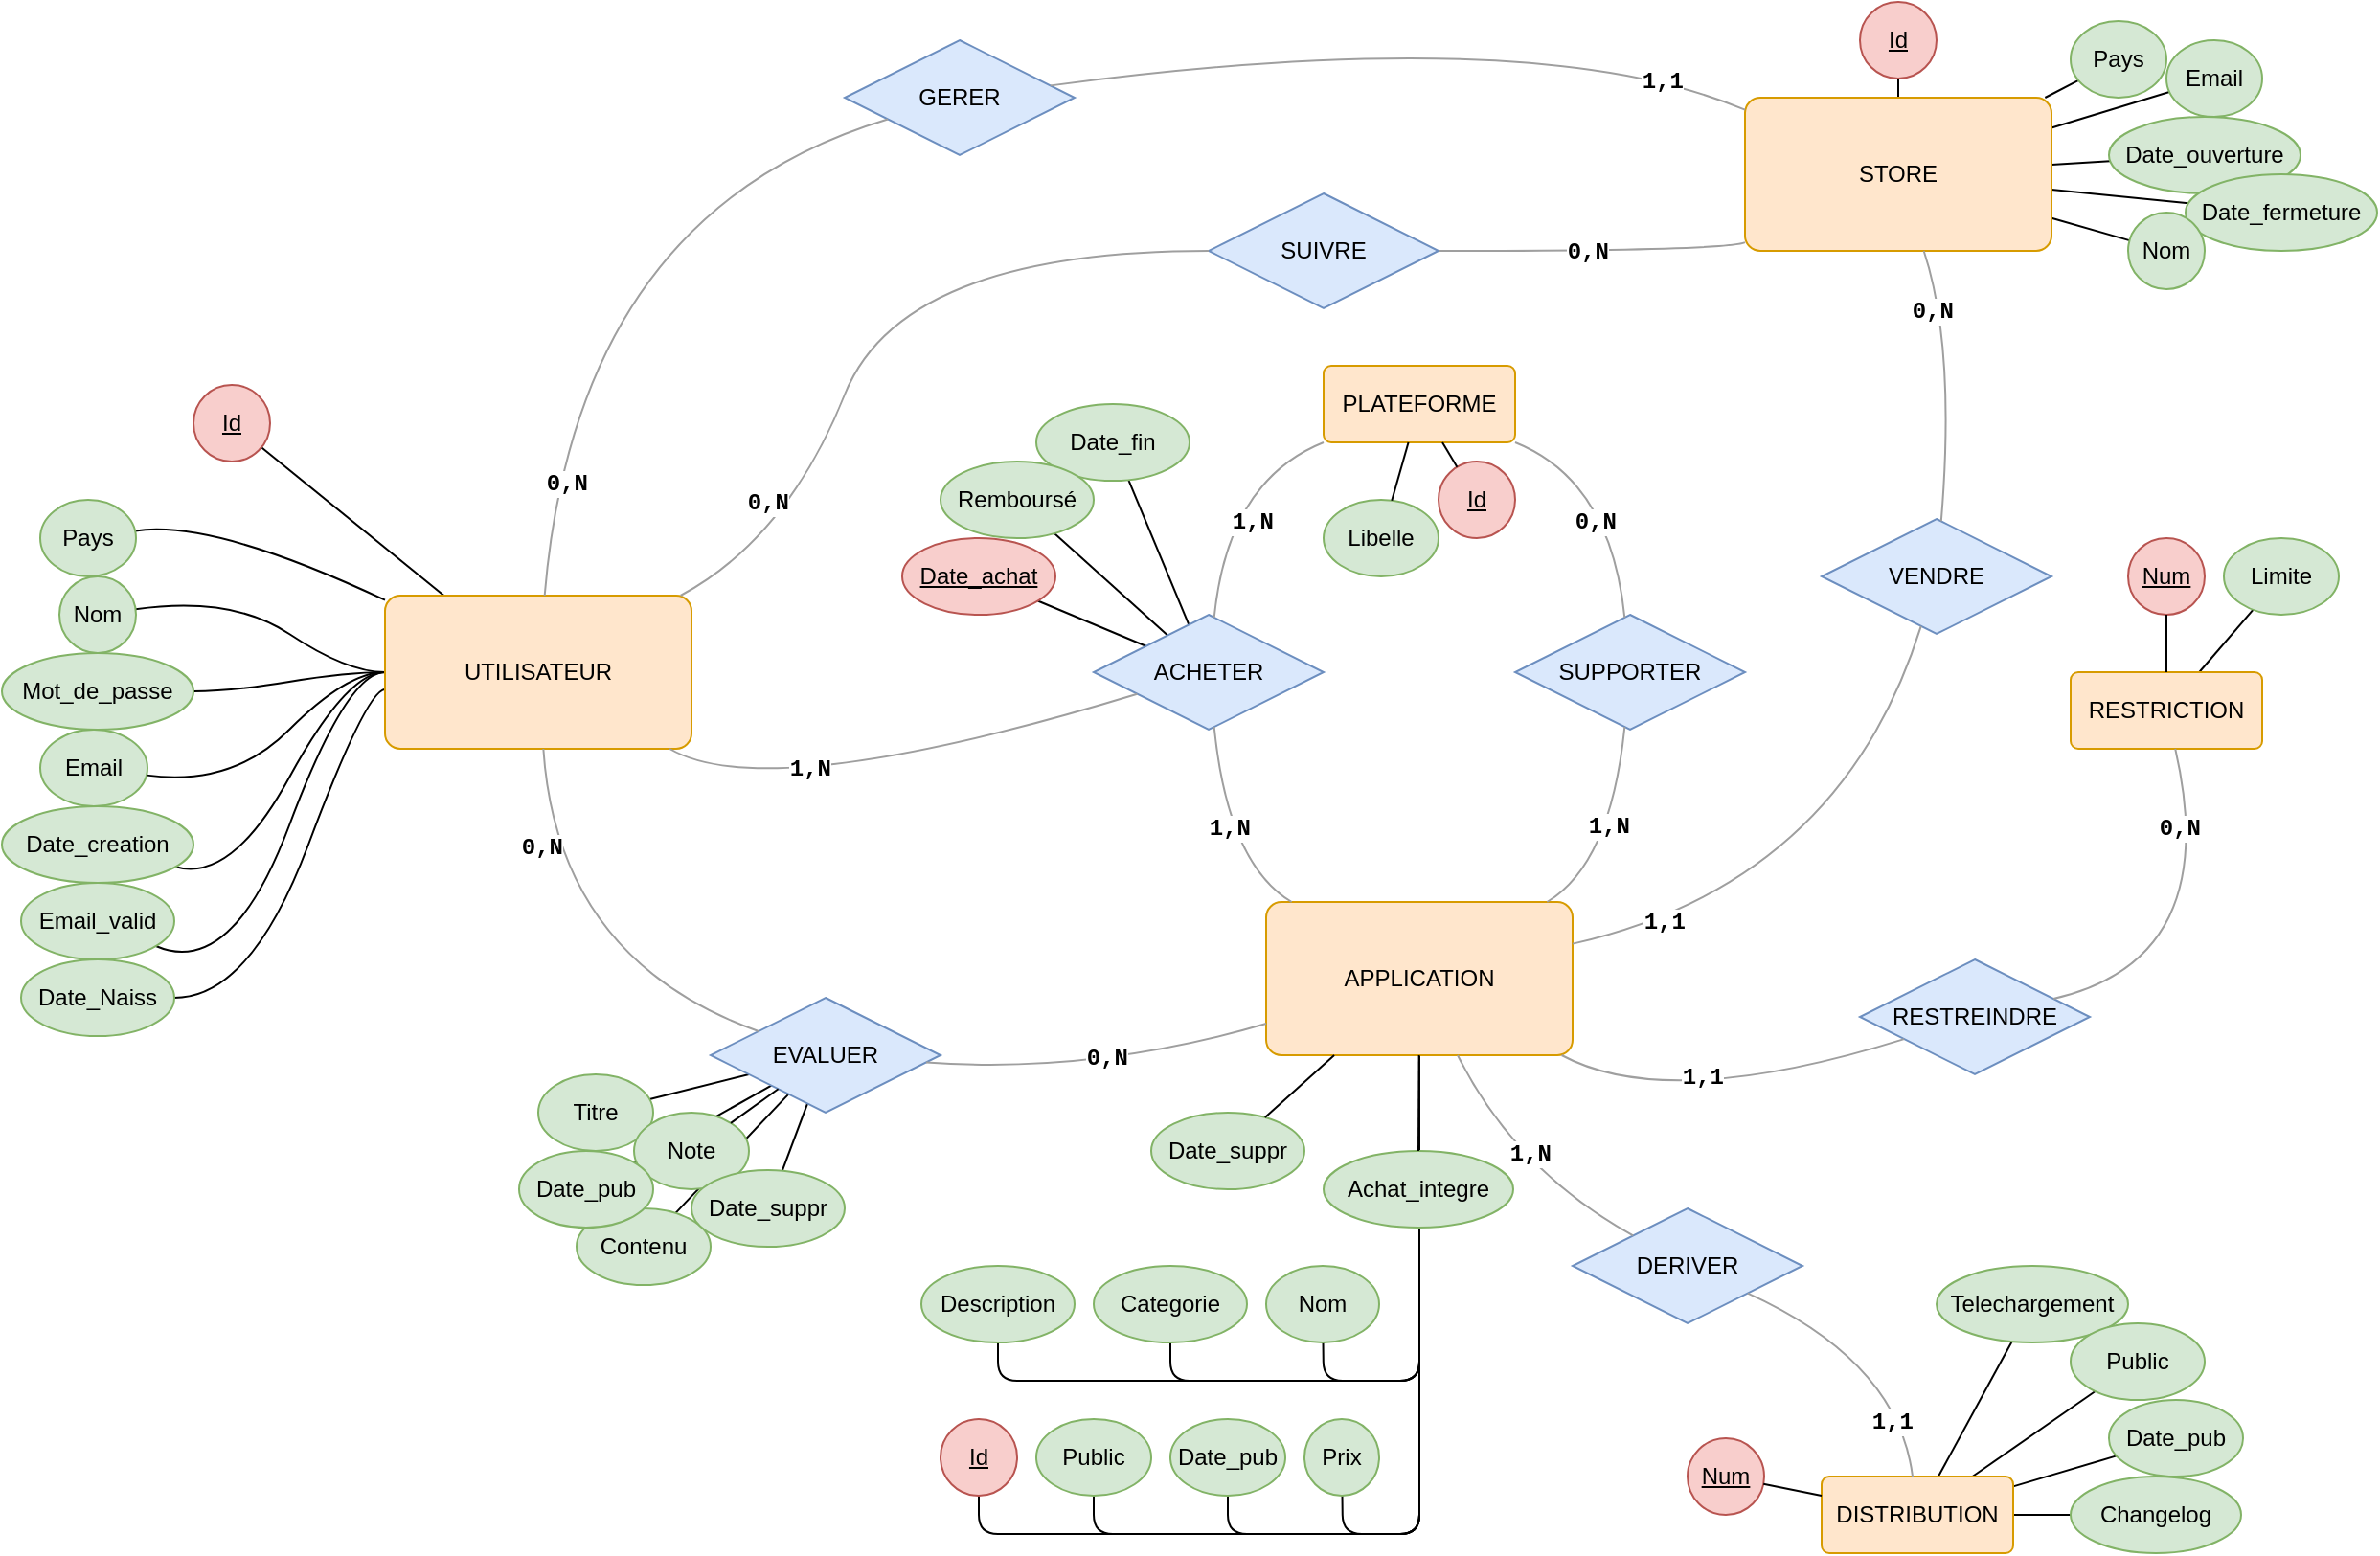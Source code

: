 <mxfile version="28.2.7">
  <diagram name="Page-1" id="Cf1B2uxMH5idXC2Jj14v">
    <mxGraphModel dx="1360" dy="894" grid="1" gridSize="10" guides="0" tooltips="1" connect="0" arrows="0" fold="1" page="0" pageScale="1" pageWidth="827" pageHeight="1169" background="none" math="0" shadow="0">
      <root>
        <mxCell id="0" />
        <mxCell id="1" parent="0" />
        <mxCell id="liUO_F4oBD4H03ieUG7E-12" value="" style="endArrow=none;html=1;rounded=0;" parent="1" source="liUO_F4oBD4H03ieUG7E-11" target="liUO_F4oBD4H03ieUG7E-4" edge="1">
          <mxGeometry relative="1" as="geometry">
            <mxPoint x="270" y="410" as="sourcePoint" />
            <mxPoint x="270" y="450" as="targetPoint" />
          </mxGeometry>
        </mxCell>
        <mxCell id="liUO_F4oBD4H03ieUG7E-25" value="" style="endArrow=none;html=1;rounded=0;" parent="1" source="liUO_F4oBD4H03ieUG7E-24" target="liUO_F4oBD4H03ieUG7E-4" edge="1">
          <mxGeometry relative="1" as="geometry">
            <mxPoint x="528" y="470" as="sourcePoint" />
            <mxPoint x="550" y="525" as="targetPoint" />
          </mxGeometry>
        </mxCell>
        <mxCell id="liUO_F4oBD4H03ieUG7E-23" value="" style="endArrow=none;html=1;rounded=0;" parent="1" source="liUO_F4oBD4H03ieUG7E-22" target="liUO_F4oBD4H03ieUG7E-4" edge="1">
          <mxGeometry relative="1" as="geometry">
            <mxPoint x="528" y="470" as="sourcePoint" />
            <mxPoint x="550" y="525" as="targetPoint" />
          </mxGeometry>
        </mxCell>
        <mxCell id="6LfvCYVVnlGgEy9jYVhA-154" value="" style="endArrow=none;html=1;rounded=0;" parent="1" source="6LfvCYVVnlGgEy9jYVhA-92" target="6LfvCYVVnlGgEy9jYVhA-46" edge="1">
          <mxGeometry relative="1" as="geometry">
            <mxPoint x="140" y="1230" as="sourcePoint" />
            <mxPoint x="355.405" y="1152.703" as="targetPoint" />
          </mxGeometry>
        </mxCell>
        <mxCell id="6LfvCYVVnlGgEy9jYVhA-155" value="" style="endArrow=none;html=1;rounded=0;" parent="1" source="6LfvCYVVnlGgEy9jYVhA-91" target="6LfvCYVVnlGgEy9jYVhA-46" edge="1">
          <mxGeometry relative="1" as="geometry">
            <mxPoint x="240" y="1290" as="sourcePoint" />
            <mxPoint x="337.273" y="1116.364" as="targetPoint" />
          </mxGeometry>
        </mxCell>
        <mxCell id="ugGIZUSeqHRoEnQqaeYx-22" value="" style="endArrow=none;html=1;rounded=0;" parent="1" source="6LfvCYVVnlGgEy9jYVhA-110" target="6LfvCYVVnlGgEy9jYVhA-46" edge="1">
          <mxGeometry relative="1" as="geometry">
            <mxPoint x="286" y="1099" as="sourcePoint" />
            <mxPoint x="350" y="1122" as="targetPoint" />
          </mxGeometry>
        </mxCell>
        <mxCell id="kY_ukR3fGKIKk2kYFDCY-2" value="" style="endArrow=none;html=1;rounded=0;" edge="1" parent="1" source="kY_ukR3fGKIKk2kYFDCY-1" target="6LfvCYVVnlGgEy9jYVhA-46">
          <mxGeometry relative="1" as="geometry">
            <mxPoint x="354" y="759" as="sourcePoint" />
            <mxPoint x="446" y="723" as="targetPoint" />
          </mxGeometry>
        </mxCell>
        <mxCell id="6LfvCYVVnlGgEy9jYVhA-3" value="" style="endArrow=none;html=1;rounded=1;curved=0;jumpStyle=none;jumpSize=6;endFill=0;startSize=6;arcSize=20;fixDash=0;ignoreEdge=0;noJump=0;" parent="1" source="6LfvCYVVnlGgEy9jYVhA-95" target="6LfvCYVVnlGgEy9jYVhA-38" edge="1">
          <mxGeometry relative="1" as="geometry">
            <mxPoint x="794" y="810" as="sourcePoint" />
            <mxPoint x="794" y="770" as="targetPoint" />
            <Array as="points">
              <mxPoint x="730" y="870" />
              <mxPoint x="780" y="870" />
            </Array>
          </mxGeometry>
        </mxCell>
        <mxCell id="6LfvCYVVnlGgEy9jYVhA-4" value="" style="endArrow=none;html=1;rounded=1;curved=0;jumpStyle=none;jumpSize=6;endFill=0;startSize=6;arcSize=20;fixDash=0;ignoreEdge=0;noJump=0;" parent="1" source="6LfvCYVVnlGgEy9jYVhA-117" target="6LfvCYVVnlGgEy9jYVhA-38" edge="1">
          <mxGeometry relative="1" as="geometry">
            <mxPoint x="806" y="881" as="sourcePoint" />
            <mxPoint x="792" y="690" as="targetPoint" />
            <Array as="points">
              <mxPoint x="740" y="950" />
              <mxPoint x="780" y="950" />
            </Array>
          </mxGeometry>
        </mxCell>
        <mxCell id="6LfvCYVVnlGgEy9jYVhA-5" value="" style="endArrow=none;html=1;rounded=1;curved=0;jumpStyle=none;jumpSize=6;endFill=0;startSize=6;arcSize=20;fixDash=0;ignoreEdge=0;noJump=0;" parent="1" source="6LfvCYVVnlGgEy9jYVhA-135" target="6LfvCYVVnlGgEy9jYVhA-38" edge="1">
          <mxGeometry relative="1" as="geometry">
            <mxPoint x="806" y="881" as="sourcePoint" />
            <mxPoint x="792" y="690" as="targetPoint" />
            <Array as="points">
              <mxPoint x="610" y="950" />
              <mxPoint x="780" y="950" />
            </Array>
          </mxGeometry>
        </mxCell>
        <mxCell id="6LfvCYVVnlGgEy9jYVhA-6" value="" style="endArrow=none;html=1;rounded=0;" parent="1" source="6LfvCYVVnlGgEy9jYVhA-136" target="6LfvCYVVnlGgEy9jYVhA-39" edge="1">
          <mxGeometry relative="1" as="geometry">
            <mxPoint x="1192" y="1068" as="sourcePoint" />
            <mxPoint x="1170" y="867" as="targetPoint" />
          </mxGeometry>
        </mxCell>
        <mxCell id="6LfvCYVVnlGgEy9jYVhA-7" value="" style="endArrow=none;html=1;rounded=0;" parent="1" source="6LfvCYVVnlGgEy9jYVhA-39" target="6LfvCYVVnlGgEy9jYVhA-96" edge="1">
          <mxGeometry relative="1" as="geometry">
            <mxPoint x="1157" y="1032" as="sourcePoint" />
            <mxPoint x="1125" y="990" as="targetPoint" />
          </mxGeometry>
        </mxCell>
        <mxCell id="6LfvCYVVnlGgEy9jYVhA-8" value="" style="endArrow=none;html=1;rounded=0;" parent="1" source="6LfvCYVVnlGgEy9jYVhA-119" target="6LfvCYVVnlGgEy9jYVhA-39" edge="1">
          <mxGeometry relative="1" as="geometry">
            <mxPoint x="1167" y="1042" as="sourcePoint" />
            <mxPoint x="1190" y="970" as="targetPoint" />
          </mxGeometry>
        </mxCell>
        <mxCell id="6LfvCYVVnlGgEy9jYVhA-9" value="" style="endArrow=none;html=1;rounded=0;" parent="1" source="6LfvCYVVnlGgEy9jYVhA-120" target="6LfvCYVVnlGgEy9jYVhA-39" edge="1">
          <mxGeometry relative="1" as="geometry">
            <mxPoint x="1177" y="1052" as="sourcePoint" />
            <mxPoint x="1145" y="1010" as="targetPoint" />
          </mxGeometry>
        </mxCell>
        <mxCell id="NophZvgr_kz26QtJClg3-10" value="" style="endArrow=none;html=1;rounded=0;" parent="1" source="NophZvgr_kz26QtJClg3-9" target="NophZvgr_kz26QtJClg3-1" edge="1">
          <mxGeometry relative="1" as="geometry">
            <mxPoint x="1153" y="643" as="sourcePoint" />
            <mxPoint x="1132" y="630" as="targetPoint" />
          </mxGeometry>
        </mxCell>
        <mxCell id="6LfvCYVVnlGgEy9jYVhA-10" value="" style="endArrow=none;html=1;rounded=1;curved=0;jumpStyle=none;jumpSize=6;endFill=0;startSize=6;arcSize=20;fixDash=0;ignoreEdge=0;noJump=0;" parent="1" source="6LfvCYVVnlGgEy9jYVhA-137" target="6LfvCYVVnlGgEy9jYVhA-38" edge="1">
          <mxGeometry relative="1" as="geometry">
            <mxPoint x="816" y="891" as="sourcePoint" />
            <mxPoint x="802" y="700" as="targetPoint" />
            <Array as="points">
              <mxPoint x="650" y="870" />
              <mxPoint x="780" y="870" />
            </Array>
          </mxGeometry>
        </mxCell>
        <mxCell id="6LfvCYVVnlGgEy9jYVhA-11" value="" style="endArrow=none;html=1;rounded=1;curved=0;jumpStyle=none;jumpSize=6;endFill=0;startSize=6;arcSize=20;fixDash=0;ignoreEdge=0;noJump=0;" parent="1" source="6LfvCYVVnlGgEy9jYVhA-121" target="6LfvCYVVnlGgEy9jYVhA-38" edge="1">
          <mxGeometry relative="1" as="geometry">
            <mxPoint x="727" y="896" as="sourcePoint" />
            <mxPoint x="784" y="690" as="targetPoint" />
            <Array as="points">
              <mxPoint x="680" y="950" />
              <mxPoint x="780" y="950" />
            </Array>
          </mxGeometry>
        </mxCell>
        <mxCell id="6LfvCYVVnlGgEy9jYVhA-12" value="" style="endArrow=none;html=1;rounded=0;curved=1;" parent="1" source="6LfvCYVVnlGgEy9jYVhA-108" target="6LfvCYVVnlGgEy9jYVhA-30" edge="1">
          <mxGeometry relative="1" as="geometry">
            <mxPoint x="160" y="690" as="sourcePoint" />
            <mxPoint x="230" y="400" as="targetPoint" />
            <Array as="points">
              <mxPoint x="160" y="660" />
              <mxPoint x="220" y="500" />
            </Array>
          </mxGeometry>
        </mxCell>
        <mxCell id="NophZvgr_kz26QtJClg3-12" value="" style="endArrow=none;html=1;rounded=0;curved=1;" parent="1" source="NophZvgr_kz26QtJClg3-11" target="6LfvCYVVnlGgEy9jYVhA-30" edge="1">
          <mxGeometry relative="1" as="geometry">
            <mxPoint x="130" y="653" as="sourcePoint" />
            <mxPoint x="250" y="510" as="targetPoint" />
            <Array as="points">
              <mxPoint x="170" y="670" />
              <mxPoint x="230" y="510" />
            </Array>
          </mxGeometry>
        </mxCell>
        <mxCell id="6LfvCYVVnlGgEy9jYVhA-13" value="" style="endArrow=none;html=1;rounded=0;curved=1;" parent="1" source="6LfvCYVVnlGgEy9jYVhA-97" target="6LfvCYVVnlGgEy9jYVhA-30" edge="1">
          <mxGeometry relative="1" as="geometry">
            <mxPoint x="185" y="613" as="sourcePoint" />
            <mxPoint x="302" y="530" as="targetPoint" />
            <Array as="points">
              <mxPoint x="160" y="560" />
              <mxPoint x="220" y="500" />
            </Array>
          </mxGeometry>
        </mxCell>
        <mxCell id="6LfvCYVVnlGgEy9jYVhA-14" value="" style="endArrow=none;html=1;rounded=0;curved=1;" parent="1" source="6LfvCYVVnlGgEy9jYVhA-106" target="6LfvCYVVnlGgEy9jYVhA-30" edge="1">
          <mxGeometry relative="1" as="geometry">
            <mxPoint x="152" y="527" as="sourcePoint" />
            <mxPoint x="280" y="515" as="targetPoint" />
            <Array as="points">
              <mxPoint x="160" y="610" />
              <mxPoint x="220" y="500" />
            </Array>
          </mxGeometry>
        </mxCell>
        <mxCell id="6LfvCYVVnlGgEy9jYVhA-15" value="" style="endArrow=none;html=1;rounded=0;curved=1;" parent="1" source="6LfvCYVVnlGgEy9jYVhA-115" target="6LfvCYVVnlGgEy9jYVhA-30" edge="1">
          <mxGeometry relative="1" as="geometry">
            <mxPoint x="151" y="568" as="sourcePoint" />
            <mxPoint x="280" y="526" as="targetPoint" />
            <Array as="points">
              <mxPoint x="160" y="460" />
              <mxPoint x="220" y="500" />
            </Array>
          </mxGeometry>
        </mxCell>
        <mxCell id="6LfvCYVVnlGgEy9jYVhA-16" value="" style="endArrow=none;html=1;rounded=0;" parent="1" source="6LfvCYVVnlGgEy9jYVhA-88" target="6LfvCYVVnlGgEy9jYVhA-30" edge="1">
          <mxGeometry relative="1" as="geometry">
            <mxPoint x="55" y="548" as="sourcePoint" />
            <mxPoint x="280" y="517" as="targetPoint" />
          </mxGeometry>
        </mxCell>
        <mxCell id="6LfvCYVVnlGgEy9jYVhA-17" value="" style="endArrow=none;html=1;rounded=0;curved=1;" parent="1" source="6LfvCYVVnlGgEy9jYVhA-113" target="6LfvCYVVnlGgEy9jYVhA-30" edge="1">
          <mxGeometry relative="1" as="geometry">
            <mxPoint x="20" y="486" as="sourcePoint" />
            <mxPoint x="280" y="506" as="targetPoint" />
            <Array as="points">
              <mxPoint x="160" y="510" />
              <mxPoint x="220" y="500" />
            </Array>
          </mxGeometry>
        </mxCell>
        <mxCell id="6LfvCYVVnlGgEy9jYVhA-18" value="" style="endArrow=none;html=1;rounded=1;curved=0;jumpStyle=none;jumpSize=6;endFill=0;startSize=6;arcSize=20;fixDash=0;ignoreEdge=0;noJump=0;" parent="1" source="6LfvCYVVnlGgEy9jYVhA-118" target="6LfvCYVVnlGgEy9jYVhA-38" edge="1">
          <mxGeometry relative="1" as="geometry">
            <mxPoint x="826" y="901" as="sourcePoint" />
            <mxPoint x="812" y="710" as="targetPoint" />
            <Array as="points">
              <mxPoint x="560" y="870" />
              <mxPoint x="780" y="870" />
            </Array>
          </mxGeometry>
        </mxCell>
        <mxCell id="6LfvCYVVnlGgEy9jYVhA-19" value="" style="endArrow=none;html=1;rounded=0;curved=1;" parent="1" source="6LfvCYVVnlGgEy9jYVhA-107" target="6LfvCYVVnlGgEy9jYVhA-33" edge="1">
          <mxGeometry relative="1" as="geometry">
            <mxPoint x="1304" y="291" as="sourcePoint" />
            <mxPoint x="1204" y="90" as="targetPoint" />
            <Array as="points" />
          </mxGeometry>
        </mxCell>
        <mxCell id="4NicJRQf9C4Mv24ThAit-7" value="" style="endArrow=none;html=1;rounded=0;curved=1;" parent="1" source="4NicJRQf9C4Mv24ThAit-6" target="6LfvCYVVnlGgEy9jYVhA-33" edge="1">
          <mxGeometry relative="1" as="geometry">
            <mxPoint x="1308" y="159" as="sourcePoint" />
            <mxPoint x="1120" y="213" as="targetPoint" />
            <Array as="points" />
          </mxGeometry>
        </mxCell>
        <mxCell id="6LfvCYVVnlGgEy9jYVhA-20" value="" style="endArrow=none;html=1;rounded=0;curved=1;" parent="1" source="6LfvCYVVnlGgEy9jYVhA-105" target="6LfvCYVVnlGgEy9jYVhA-33" edge="1">
          <mxGeometry relative="1" as="geometry">
            <mxPoint x="1335" y="118" as="sourcePoint" />
            <mxPoint x="1206" y="190" as="targetPoint" />
            <Array as="points" />
          </mxGeometry>
        </mxCell>
        <mxCell id="6LfvCYVVnlGgEy9jYVhA-21" value="" style="endArrow=none;html=1;rounded=0;" parent="1" source="6LfvCYVVnlGgEy9jYVhA-89" target="6LfvCYVVnlGgEy9jYVhA-33" edge="1">
          <mxGeometry relative="1" as="geometry">
            <mxPoint x="1481" y="155" as="sourcePoint" />
            <mxPoint x="1220" y="201" as="targetPoint" />
            <Array as="points" />
          </mxGeometry>
        </mxCell>
        <mxCell id="6LfvCYVVnlGgEy9jYVhA-23" value="" style="endArrow=none;html=1;rounded=0;curved=1;" parent="1" source="6LfvCYVVnlGgEy9jYVhA-109" target="6LfvCYVVnlGgEy9jYVhA-33" edge="1">
          <mxGeometry relative="1" as="geometry">
            <mxPoint x="1411" y="81" as="sourcePoint" />
            <mxPoint x="1208" y="190" as="targetPoint" />
            <Array as="points" />
          </mxGeometry>
        </mxCell>
        <mxCell id="YA5bh7jCo388oVsyYgmg-2" value="" style="endArrow=none;html=1;rounded=0;curved=1;" parent="1" source="YA5bh7jCo388oVsyYgmg-1" target="6LfvCYVVnlGgEy9jYVhA-30" edge="1">
          <mxGeometry relative="1" as="geometry">
            <mxPoint x="191" y="521" as="sourcePoint" />
            <mxPoint x="-80" y="640" as="targetPoint" />
            <Array as="points">
              <mxPoint x="150" y="420" />
            </Array>
          </mxGeometry>
        </mxCell>
        <mxCell id="6LfvCYVVnlGgEy9jYVhA-27" value="" style="endArrow=none;html=1;rounded=0;curved=1;" parent="1" source="6LfvCYVVnlGgEy9jYVhA-116" target="6LfvCYVVnlGgEy9jYVhA-33" edge="1">
          <mxGeometry relative="1" as="geometry">
            <mxPoint x="1465" y="101" as="sourcePoint" />
            <mxPoint x="1220" y="192" as="targetPoint" />
            <Array as="points" />
          </mxGeometry>
        </mxCell>
        <mxCell id="6LfvCYVVnlGgEy9jYVhA-29" value="" style="endArrow=none;html=1;rounded=1;curved=0;jumpStyle=none;jumpSize=6;endFill=0;startSize=6;arcSize=20;fixDash=0;ignoreEdge=0;noJump=0;" parent="1" source="6LfvCYVVnlGgEy9jYVhA-122" target="6LfvCYVVnlGgEy9jYVhA-38" edge="1">
          <mxGeometry relative="1" as="geometry">
            <mxPoint x="882" y="890" as="sourcePoint" />
            <mxPoint x="798" y="690" as="targetPoint" />
            <Array as="points">
              <mxPoint x="550" y="950" />
              <mxPoint x="780" y="950" />
            </Array>
          </mxGeometry>
        </mxCell>
        <mxCell id="6LfvCYVVnlGgEy9jYVhA-30" value="UTILISATEUR" style="rounded=1;arcSize=10;whiteSpace=wrap;html=1;align=center;fillColor=#ffe6cc;strokeColor=#d79b00;" parent="1" vertex="1">
          <mxGeometry x="240" y="460" width="160" height="80" as="geometry" />
        </mxCell>
        <mxCell id="6LfvCYVVnlGgEy9jYVhA-33" value="STORE" style="rounded=1;arcSize=10;whiteSpace=wrap;html=1;align=center;fillColor=#ffe6cc;strokeColor=#d79b00;" parent="1" vertex="1">
          <mxGeometry x="950" y="200" width="160" height="80" as="geometry" />
        </mxCell>
        <mxCell id="6LfvCYVVnlGgEy9jYVhA-36" value="PLATEFORME" style="rounded=1;arcSize=10;whiteSpace=wrap;html=1;align=center;fillColor=#ffe6cc;strokeColor=#d79b00;" parent="1" vertex="1">
          <mxGeometry x="730" y="340" width="100" height="40" as="geometry" />
        </mxCell>
        <mxCell id="6LfvCYVVnlGgEy9jYVhA-38" value="APPLICATION" style="rounded=1;arcSize=10;whiteSpace=wrap;html=1;align=center;fillColor=#ffe6cc;strokeColor=#d79b00;" parent="1" vertex="1">
          <mxGeometry x="700" y="620" width="160" height="80" as="geometry" />
        </mxCell>
        <mxCell id="6LfvCYVVnlGgEy9jYVhA-39" value="DISTRIBUTION" style="rounded=1;arcSize=10;whiteSpace=wrap;html=1;align=center;fillColor=#ffe6cc;strokeColor=#d79b00;" parent="1" vertex="1">
          <mxGeometry x="990" y="920" width="100" height="40" as="geometry" />
        </mxCell>
        <mxCell id="NophZvgr_kz26QtJClg3-1" value="RESTRICTION" style="rounded=1;arcSize=10;whiteSpace=wrap;html=1;align=center;fillColor=#ffe6cc;strokeColor=#d79b00;" parent="1" vertex="1">
          <mxGeometry x="1120" y="500" width="100" height="40" as="geometry" />
        </mxCell>
        <mxCell id="6LfvCYVVnlGgEy9jYVhA-41" value="VENDRE" style="shape=rhombus;perimeter=rhombusPerimeter;whiteSpace=wrap;html=1;align=center;fillColor=#dae8fc;strokeColor=#6c8ebf;" parent="1" vertex="1">
          <mxGeometry x="990" y="420" width="120" height="60" as="geometry" />
        </mxCell>
        <mxCell id="6LfvCYVVnlGgEy9jYVhA-42" value="SUPPORTER" style="shape=rhombus;perimeter=rhombusPerimeter;whiteSpace=wrap;html=1;align=center;fillColor=#dae8fc;strokeColor=#6c8ebf;" parent="1" vertex="1">
          <mxGeometry x="830" y="470" width="120" height="60" as="geometry" />
        </mxCell>
        <mxCell id="liUO_F4oBD4H03ieUG7E-4" value="ACHETER" style="shape=rhombus;perimeter=rhombusPerimeter;whiteSpace=wrap;html=1;align=center;fillColor=#dae8fc;strokeColor=#6c8ebf;" parent="1" vertex="1">
          <mxGeometry x="610" y="470" width="120" height="60" as="geometry" />
        </mxCell>
        <mxCell id="6LfvCYVVnlGgEy9jYVhA-45" value="DERIVER" style="shape=rhombus;perimeter=rhombusPerimeter;whiteSpace=wrap;html=1;align=center;fillColor=#dae8fc;strokeColor=#6c8ebf;" parent="1" vertex="1">
          <mxGeometry x="860" y="780" width="120" height="60" as="geometry" />
        </mxCell>
        <mxCell id="NophZvgr_kz26QtJClg3-4" value="RESTREINDRE" style="shape=rhombus;perimeter=rhombusPerimeter;whiteSpace=wrap;html=1;align=center;fillColor=#dae8fc;strokeColor=#6c8ebf;" parent="1" vertex="1">
          <mxGeometry x="1010" y="650" width="120" height="60" as="geometry" />
        </mxCell>
        <mxCell id="6LfvCYVVnlGgEy9jYVhA-46" value="EVALUER" style="shape=rhombus;perimeter=rhombusPerimeter;whiteSpace=wrap;html=1;align=center;fillColor=#dae8fc;strokeColor=#6c8ebf;" parent="1" vertex="1">
          <mxGeometry x="410" y="670" width="120" height="60" as="geometry" />
        </mxCell>
        <mxCell id="6LfvCYVVnlGgEy9jYVhA-47" value="GERER" style="shape=rhombus;perimeter=rhombusPerimeter;whiteSpace=wrap;html=1;align=center;fillColor=#dae8fc;strokeColor=#6c8ebf;" parent="1" vertex="1">
          <mxGeometry x="480" y="170" width="120" height="60" as="geometry" />
        </mxCell>
        <mxCell id="4NicJRQf9C4Mv24ThAit-8" value="SUIVRE" style="shape=rhombus;perimeter=rhombusPerimeter;whiteSpace=wrap;html=1;align=center;fillColor=#dae8fc;strokeColor=#6c8ebf;" parent="1" vertex="1">
          <mxGeometry x="670" y="250" width="120" height="60" as="geometry" />
        </mxCell>
        <mxCell id="6LfvCYVVnlGgEy9jYVhA-57" value="" style="endArrow=none;html=1;rounded=0;fontSize=12;startSize=8;endSize=8;curved=1;strokeColor=light-dark(#9F9F9F,#EDEDED);" parent="1" source="6LfvCYVVnlGgEy9jYVhA-47" target="6LfvCYVVnlGgEy9jYVhA-33" edge="1">
          <mxGeometry relative="1" as="geometry">
            <mxPoint x="1780" y="690" as="sourcePoint" />
            <mxPoint x="1830" y="540" as="targetPoint" />
            <Array as="points">
              <mxPoint x="840" y="160" />
            </Array>
          </mxGeometry>
        </mxCell>
        <mxCell id="6LfvCYVVnlGgEy9jYVhA-58" value="1,1" style="resizable=0;whiteSpace=wrap;align=right;verticalAlign=bottom;fontFamily=Courier New;fontStyle=1;labelBorderColor=none;html=1;labelBackgroundColor=default;spacingTop=0;spacing=2;textShadow=0;" parent="6LfvCYVVnlGgEy9jYVhA-57" connectable="0" vertex="1">
          <mxGeometry x="1" relative="1" as="geometry">
            <mxPoint x="-30" y="-6" as="offset" />
          </mxGeometry>
        </mxCell>
        <mxCell id="ugGIZUSeqHRoEnQqaeYx-12" value="" style="endArrow=none;html=1;rounded=0;fontSize=12;startSize=8;endSize=8;curved=1;strokeColor=light-dark(#9F9F9F,#EDEDED);" parent="1" source="6LfvCYVVnlGgEy9jYVhA-47" target="6LfvCYVVnlGgEy9jYVhA-30" edge="1">
          <mxGeometry relative="1" as="geometry">
            <mxPoint x="846" y="212" as="sourcePoint" />
            <mxPoint x="1165" y="650" as="targetPoint" />
            <Array as="points">
              <mxPoint x="340" y="260" />
            </Array>
          </mxGeometry>
        </mxCell>
        <mxCell id="ugGIZUSeqHRoEnQqaeYx-13" value="0,N" style="resizable=0;whiteSpace=wrap;align=right;verticalAlign=bottom;fontFamily=Courier New;fontStyle=1;labelBorderColor=none;html=1;labelBackgroundColor=default;spacingTop=0;spacing=2;textShadow=0;" parent="ugGIZUSeqHRoEnQqaeYx-12" connectable="0" vertex="1">
          <mxGeometry x="1" relative="1" as="geometry">
            <mxPoint x="24" y="-50" as="offset" />
          </mxGeometry>
        </mxCell>
        <mxCell id="4NicJRQf9C4Mv24ThAit-9" value="" style="endArrow=none;html=1;rounded=0;fontSize=12;startSize=8;endSize=8;curved=1;strokeColor=light-dark(#9F9F9F,#EDEDED);" parent="1" source="4NicJRQf9C4Mv24ThAit-8" target="6LfvCYVVnlGgEy9jYVhA-30" edge="1">
          <mxGeometry relative="1" as="geometry">
            <mxPoint x="624" y="122" as="sourcePoint" />
            <mxPoint x="331" y="490" as="targetPoint" />
            <Array as="points">
              <mxPoint x="510" y="280" />
              <mxPoint x="450" y="430" />
            </Array>
          </mxGeometry>
        </mxCell>
        <mxCell id="4NicJRQf9C4Mv24ThAit-10" value="0,N" style="resizable=0;whiteSpace=wrap;align=right;verticalAlign=bottom;fontFamily=Courier New;fontStyle=1;labelBorderColor=none;html=1;labelBackgroundColor=default;spacingTop=0;spacing=2;textShadow=0;" parent="4NicJRQf9C4Mv24ThAit-9" connectable="0" vertex="1">
          <mxGeometry x="1" relative="1" as="geometry">
            <mxPoint x="58" y="-40" as="offset" />
          </mxGeometry>
        </mxCell>
        <mxCell id="4NicJRQf9C4Mv24ThAit-11" value="" style="endArrow=none;html=1;rounded=0;fontSize=12;startSize=8;endSize=8;curved=1;strokeColor=light-dark(#9F9F9F,#EDEDED);" parent="1" source="4NicJRQf9C4Mv24ThAit-8" target="6LfvCYVVnlGgEy9jYVhA-33" edge="1">
          <mxGeometry relative="1" as="geometry">
            <mxPoint x="657" y="218" as="sourcePoint" />
            <mxPoint x="352" y="490" as="targetPoint" />
            <Array as="points">
              <mxPoint x="940" y="280" />
            </Array>
          </mxGeometry>
        </mxCell>
        <mxCell id="4NicJRQf9C4Mv24ThAit-12" value="0,N" style="resizable=0;whiteSpace=wrap;align=right;verticalAlign=bottom;fontFamily=Courier New;fontStyle=1;labelBorderColor=none;html=1;labelBackgroundColor=default;spacingTop=0;spacing=2;textShadow=0;" parent="4NicJRQf9C4Mv24ThAit-11" connectable="0" vertex="1">
          <mxGeometry x="1" relative="1" as="geometry">
            <mxPoint x="-70" y="14" as="offset" />
          </mxGeometry>
        </mxCell>
        <mxCell id="6LfvCYVVnlGgEy9jYVhA-65" value="" style="endArrow=none;html=1;rounded=0;fontSize=12;startSize=8;endSize=8;curved=1;strokeColor=light-dark(#9F9F9F,#EDEDED);" parent="1" source="6LfvCYVVnlGgEy9jYVhA-42" target="6LfvCYVVnlGgEy9jYVhA-36" edge="1">
          <mxGeometry relative="1" as="geometry">
            <mxPoint x="1100" y="520" as="sourcePoint" />
            <mxPoint x="1100" y="600" as="targetPoint" />
            <Array as="points">
              <mxPoint x="880" y="400" />
            </Array>
          </mxGeometry>
        </mxCell>
        <mxCell id="6LfvCYVVnlGgEy9jYVhA-66" value="0,N" style="resizable=0;whiteSpace=wrap;align=right;verticalAlign=bottom;fontFamily=Courier New;fontStyle=1;labelBorderColor=none;html=1;labelBackgroundColor=default;spacingTop=0;spacing=2;textShadow=0;" parent="6LfvCYVVnlGgEy9jYVhA-65" connectable="0" vertex="1">
          <mxGeometry x="1" relative="1" as="geometry">
            <mxPoint x="54" y="50" as="offset" />
          </mxGeometry>
        </mxCell>
        <mxCell id="liUO_F4oBD4H03ieUG7E-5" value="" style="endArrow=none;html=1;rounded=0;fontSize=12;startSize=8;endSize=8;curved=1;strokeColor=light-dark(#9F9F9F,#EDEDED);" parent="1" source="liUO_F4oBD4H03ieUG7E-4" target="6LfvCYVVnlGgEy9jYVhA-30" edge="1">
          <mxGeometry relative="1" as="geometry">
            <mxPoint x="588" y="510" as="sourcePoint" />
            <mxPoint x="460" y="390" as="targetPoint" />
            <Array as="points">
              <mxPoint x="440" y="570" />
            </Array>
          </mxGeometry>
        </mxCell>
        <mxCell id="liUO_F4oBD4H03ieUG7E-6" value="&lt;div&gt;1,N&lt;/div&gt;" style="resizable=0;whiteSpace=wrap;align=right;verticalAlign=bottom;fontFamily=Courier New;fontStyle=1;labelBorderColor=none;html=1;labelBackgroundColor=default;spacingTop=0;spacing=2;textShadow=0;" parent="liUO_F4oBD4H03ieUG7E-5" connectable="0" vertex="1">
          <mxGeometry x="1" relative="1" as="geometry">
            <mxPoint x="86" y="20" as="offset" />
          </mxGeometry>
        </mxCell>
        <mxCell id="liUO_F4oBD4H03ieUG7E-7" value="" style="endArrow=none;html=1;rounded=0;fontSize=12;startSize=8;endSize=8;curved=1;strokeColor=light-dark(#9F9F9F,#EDEDED);" parent="1" source="liUO_F4oBD4H03ieUG7E-4" target="6LfvCYVVnlGgEy9jYVhA-36" edge="1">
          <mxGeometry relative="1" as="geometry">
            <mxPoint x="755" y="362" as="sourcePoint" />
            <mxPoint x="380" y="493" as="targetPoint" />
            <Array as="points">
              <mxPoint x="680" y="400" />
            </Array>
          </mxGeometry>
        </mxCell>
        <mxCell id="liUO_F4oBD4H03ieUG7E-8" value="&lt;div&gt;1,N&lt;/div&gt;" style="resizable=0;whiteSpace=wrap;align=right;verticalAlign=bottom;fontFamily=Courier New;fontStyle=1;labelBorderColor=none;html=1;labelBackgroundColor=default;spacingTop=0;spacing=2;textShadow=0;" parent="liUO_F4oBD4H03ieUG7E-7" connectable="0" vertex="1">
          <mxGeometry x="1" relative="1" as="geometry">
            <mxPoint x="-24" y="50" as="offset" />
          </mxGeometry>
        </mxCell>
        <mxCell id="liUO_F4oBD4H03ieUG7E-9" value="" style="endArrow=none;html=1;rounded=0;fontSize=12;startSize=8;endSize=8;curved=1;strokeColor=light-dark(#9F9F9F,#EDEDED);" parent="1" source="liUO_F4oBD4H03ieUG7E-4" target="6LfvCYVVnlGgEy9jYVhA-38" edge="1">
          <mxGeometry relative="1" as="geometry">
            <mxPoint x="770" y="410" as="sourcePoint" />
            <mxPoint x="1100" y="410" as="targetPoint" />
            <Array as="points">
              <mxPoint x="680" y="600" />
            </Array>
          </mxGeometry>
        </mxCell>
        <mxCell id="liUO_F4oBD4H03ieUG7E-10" value="&lt;div&gt;1,N&lt;/div&gt;" style="resizable=0;whiteSpace=wrap;align=right;verticalAlign=bottom;fontFamily=Courier New;fontStyle=1;labelBorderColor=none;html=1;labelBackgroundColor=default;spacingTop=0;spacing=2;textShadow=0;" parent="liUO_F4oBD4H03ieUG7E-9" connectable="0" vertex="1">
          <mxGeometry x="1" relative="1" as="geometry">
            <mxPoint x="-20" y="-29" as="offset" />
          </mxGeometry>
        </mxCell>
        <mxCell id="6LfvCYVVnlGgEy9jYVhA-75" value="" style="endArrow=none;html=1;rounded=0;fontSize=12;startSize=8;endSize=8;curved=1;strokeColor=light-dark(#9F9F9F,#EDEDED);" parent="1" source="6LfvCYVVnlGgEy9jYVhA-46" target="6LfvCYVVnlGgEy9jYVhA-38" edge="1">
          <mxGeometry relative="1" as="geometry">
            <mxPoint x="581.818" y="760.909" as="sourcePoint" />
            <mxPoint x="745" y="692" as="targetPoint" />
            <Array as="points">
              <mxPoint x="610" y="710" />
            </Array>
          </mxGeometry>
        </mxCell>
        <mxCell id="6LfvCYVVnlGgEy9jYVhA-76" value="0,N" style="resizable=0;whiteSpace=wrap;align=right;verticalAlign=bottom;fontFamily=Courier New;fontStyle=1;labelBorderColor=none;html=1;labelBackgroundColor=default;spacingTop=0;spacing=2;textShadow=0;" parent="6LfvCYVVnlGgEy9jYVhA-75" connectable="0" vertex="1">
          <mxGeometry x="1" relative="1" as="geometry">
            <mxPoint x="-70" y="27" as="offset" />
          </mxGeometry>
        </mxCell>
        <mxCell id="6LfvCYVVnlGgEy9jYVhA-77" value="" style="endArrow=none;html=1;rounded=0;fontSize=12;startSize=8;endSize=8;curved=1;strokeColor=light-dark(#9F9F9F,#EDEDED);" parent="1" source="6LfvCYVVnlGgEy9jYVhA-46" target="6LfvCYVVnlGgEy9jYVhA-30" edge="1">
          <mxGeometry relative="1" as="geometry">
            <mxPoint x="320" y="630" as="sourcePoint" />
            <mxPoint x="210" y="529" as="targetPoint" />
            <Array as="points">
              <mxPoint x="330" y="650" />
            </Array>
          </mxGeometry>
        </mxCell>
        <mxCell id="6LfvCYVVnlGgEy9jYVhA-78" value="0,N" style="resizable=0;whiteSpace=wrap;align=right;verticalAlign=bottom;fontFamily=Courier New;fontStyle=1;labelBorderColor=none;html=1;labelBackgroundColor=default;spacingTop=0;spacing=2;textShadow=0;" parent="6LfvCYVVnlGgEy9jYVhA-77" connectable="0" vertex="1">
          <mxGeometry x="1" relative="1" as="geometry">
            <mxPoint x="12" y="60" as="offset" />
          </mxGeometry>
        </mxCell>
        <mxCell id="6LfvCYVVnlGgEy9jYVhA-79" value="" style="endArrow=none;html=1;rounded=0;fontSize=12;startSize=8;endSize=8;curved=1;strokeColor=light-dark(#9F9F9F,#EDEDED);" parent="1" source="6LfvCYVVnlGgEy9jYVhA-41" target="6LfvCYVVnlGgEy9jYVhA-38" edge="1">
          <mxGeometry relative="1" as="geometry">
            <mxPoint x="1041" y="625" as="sourcePoint" />
            <mxPoint x="841" y="625" as="targetPoint" />
            <Array as="points">
              <mxPoint x="1000" y="610" />
            </Array>
          </mxGeometry>
        </mxCell>
        <mxCell id="6LfvCYVVnlGgEy9jYVhA-80" value="1,1" style="resizable=0;whiteSpace=wrap;align=right;verticalAlign=bottom;fontFamily=Courier New;fontStyle=1;labelBorderColor=none;html=1;labelBackgroundColor=default;spacingTop=0;spacing=2;textShadow=0;" parent="6LfvCYVVnlGgEy9jYVhA-79" connectable="0" vertex="1">
          <mxGeometry x="1" relative="1" as="geometry">
            <mxPoint x="60" y="-2" as="offset" />
          </mxGeometry>
        </mxCell>
        <mxCell id="6LfvCYVVnlGgEy9jYVhA-83" value="" style="endArrow=none;html=1;rounded=0;fontSize=12;startSize=8;endSize=8;curved=1;strokeColor=light-dark(#9F9F9F,#EDEDED);" parent="1" source="6LfvCYVVnlGgEy9jYVhA-41" target="6LfvCYVVnlGgEy9jYVhA-33" edge="1">
          <mxGeometry relative="1" as="geometry">
            <mxPoint x="1045" y="400" as="sourcePoint" />
            <mxPoint x="845" y="400" as="targetPoint" />
            <Array as="points">
              <mxPoint x="1060" y="330" />
            </Array>
          </mxGeometry>
        </mxCell>
        <mxCell id="6LfvCYVVnlGgEy9jYVhA-84" value="0,N" style="resizable=0;whiteSpace=wrap;align=right;verticalAlign=bottom;fontFamily=Courier New;fontStyle=1;labelBorderColor=none;html=1;labelBackgroundColor=default;spacingTop=0;spacing=2;textShadow=0;" parent="6LfvCYVVnlGgEy9jYVhA-83" connectable="0" vertex="1">
          <mxGeometry x="1" relative="1" as="geometry">
            <mxPoint x="17" y="40" as="offset" />
          </mxGeometry>
        </mxCell>
        <mxCell id="6LfvCYVVnlGgEy9jYVhA-88" value="Id" style="ellipse;whiteSpace=wrap;html=1;align=center;fontStyle=4;fillColor=#f8cecc;strokeColor=#b85450;" parent="1" vertex="1">
          <mxGeometry x="140" y="350" width="40" height="40" as="geometry" />
        </mxCell>
        <mxCell id="6LfvCYVVnlGgEy9jYVhA-89" value="Id" style="ellipse;whiteSpace=wrap;html=1;align=center;fontStyle=4;fillColor=#f8cecc;strokeColor=#b85450;" parent="1" vertex="1">
          <mxGeometry x="1010" y="150" width="40" height="40" as="geometry" />
        </mxCell>
        <mxCell id="6LfvCYVVnlGgEy9jYVhA-91" value="Titre" style="ellipse;whiteSpace=wrap;html=1;align=center;fillColor=#d5e8d4;strokeColor=#82b366;" parent="1" vertex="1">
          <mxGeometry x="320" y="710" width="60" height="40" as="geometry" />
        </mxCell>
        <mxCell id="6LfvCYVVnlGgEy9jYVhA-92" value="Contenu" style="ellipse;whiteSpace=wrap;html=1;align=center;fillColor=#d5e8d4;strokeColor=#82b366;" parent="1" vertex="1">
          <mxGeometry x="340" y="780" width="70" height="40" as="geometry" />
        </mxCell>
        <mxCell id="6LfvCYVVnlGgEy9jYVhA-93" value="Note" style="ellipse;whiteSpace=wrap;html=1;align=center;fillColor=#d5e8d4;strokeColor=#82b366;" parent="1" vertex="1">
          <mxGeometry x="370" y="730" width="60" height="40" as="geometry" />
        </mxCell>
        <mxCell id="6LfvCYVVnlGgEy9jYVhA-95" value="Nom" style="ellipse;whiteSpace=wrap;html=1;align=center;fillColor=#d5e8d4;strokeColor=#82b366;" parent="1" vertex="1">
          <mxGeometry x="700" y="810" width="59" height="40" as="geometry" />
        </mxCell>
        <mxCell id="6LfvCYVVnlGgEy9jYVhA-96" value="Date_pub" style="ellipse;whiteSpace=wrap;html=1;align=center;fillColor=#d5e8d4;strokeColor=#82b366;" parent="1" vertex="1">
          <mxGeometry x="1140" y="880" width="70" height="40" as="geometry" />
        </mxCell>
        <mxCell id="6LfvCYVVnlGgEy9jYVhA-97" value="Email" style="ellipse;whiteSpace=wrap;html=1;align=center;fillColor=#d5e8d4;strokeColor=#82b366;" parent="1" vertex="1">
          <mxGeometry x="60" y="530" width="56" height="40" as="geometry" />
        </mxCell>
        <mxCell id="liUO_F4oBD4H03ieUG7E-11" value="&lt;div&gt;&lt;u&gt;Date_achat&lt;/u&gt;&lt;/div&gt;" style="ellipse;whiteSpace=wrap;html=1;align=center;fillColor=#f8cecc;strokeColor=#b85450;" parent="1" vertex="1">
          <mxGeometry x="510" y="430" width="80" height="40" as="geometry" />
        </mxCell>
        <mxCell id="liUO_F4oBD4H03ieUG7E-22" value="&lt;div&gt;Date_fin&lt;/div&gt;" style="ellipse;whiteSpace=wrap;html=1;align=center;fillColor=#d5e8d4;strokeColor=#82b366;" parent="1" vertex="1">
          <mxGeometry x="580" y="360" width="80" height="40" as="geometry" />
        </mxCell>
        <mxCell id="liUO_F4oBD4H03ieUG7E-24" value="Remboursé" style="ellipse;whiteSpace=wrap;html=1;align=center;fillColor=#d5e8d4;strokeColor=#82b366;" parent="1" vertex="1">
          <mxGeometry x="530" y="390" width="80" height="40" as="geometry" />
        </mxCell>
        <mxCell id="6LfvCYVVnlGgEy9jYVhA-104" value="Libelle" style="ellipse;whiteSpace=wrap;html=1;align=center;fillColor=#d5e8d4;strokeColor=#82b366;" parent="1" vertex="1">
          <mxGeometry x="730" y="410" width="60" height="40" as="geometry" />
        </mxCell>
        <mxCell id="6LfvCYVVnlGgEy9jYVhA-105" value="Email" style="ellipse;whiteSpace=wrap;html=1;align=center;fillColor=#d5e8d4;strokeColor=#82b366;" parent="1" vertex="1">
          <mxGeometry x="1170" y="170" width="50" height="40" as="geometry" />
        </mxCell>
        <mxCell id="6LfvCYVVnlGgEy9jYVhA-106" value="Date_creation" style="ellipse;whiteSpace=wrap;html=1;align=center;fillColor=#d5e8d4;strokeColor=#82b366;" parent="1" vertex="1">
          <mxGeometry x="40" y="570" width="100" height="40" as="geometry" />
        </mxCell>
        <mxCell id="6LfvCYVVnlGgEy9jYVhA-107" value="Date_ouverture" style="ellipse;whiteSpace=wrap;html=1;align=center;fillColor=#d5e8d4;strokeColor=#82b366;" parent="1" vertex="1">
          <mxGeometry x="1140" y="210" width="100" height="40" as="geometry" />
        </mxCell>
        <mxCell id="4NicJRQf9C4Mv24ThAit-6" value="Date_fermeture" style="ellipse;whiteSpace=wrap;html=1;align=center;fillColor=#d5e8d4;strokeColor=#82b366;" parent="1" vertex="1">
          <mxGeometry x="1180" y="240" width="100" height="40" as="geometry" />
        </mxCell>
        <mxCell id="6LfvCYVVnlGgEy9jYVhA-108" value="Email_valid" style="ellipse;whiteSpace=wrap;html=1;align=center;fillColor=#d5e8d4;strokeColor=#82b366;" parent="1" vertex="1">
          <mxGeometry x="50" y="610" width="80" height="40" as="geometry" />
        </mxCell>
        <mxCell id="NophZvgr_kz26QtJClg3-11" value="Date_Naiss" style="ellipse;whiteSpace=wrap;html=1;align=center;fillColor=#d5e8d4;strokeColor=#82b366;" parent="1" vertex="1">
          <mxGeometry x="50" y="650" width="80" height="40" as="geometry" />
        </mxCell>
        <mxCell id="6LfvCYVVnlGgEy9jYVhA-109" value="&lt;div&gt;Pays&lt;/div&gt;" style="ellipse;whiteSpace=wrap;html=1;align=center;fillColor=#d5e8d4;strokeColor=#82b366;" parent="1" vertex="1">
          <mxGeometry x="1120" y="160" width="50" height="40" as="geometry" />
        </mxCell>
        <mxCell id="YA5bh7jCo388oVsyYgmg-1" value="&lt;div&gt;Pays&lt;/div&gt;" style="ellipse;whiteSpace=wrap;html=1;align=center;fillColor=#d5e8d4;strokeColor=#82b366;" parent="1" vertex="1">
          <mxGeometry x="60" y="410" width="50" height="40" as="geometry" />
        </mxCell>
        <mxCell id="6LfvCYVVnlGgEy9jYVhA-110" value="Date_pub" style="ellipse;whiteSpace=wrap;html=1;align=center;fillColor=#d5e8d4;strokeColor=#82b366;" parent="1" vertex="1">
          <mxGeometry x="310" y="750" width="70" height="40" as="geometry" />
        </mxCell>
        <mxCell id="kY_ukR3fGKIKk2kYFDCY-1" value="Date_suppr" style="ellipse;whiteSpace=wrap;html=1;align=center;fillColor=#d5e8d4;strokeColor=#82b366;" vertex="1" parent="1">
          <mxGeometry x="400" y="760" width="80" height="40" as="geometry" />
        </mxCell>
        <mxCell id="6LfvCYVVnlGgEy9jYVhA-113" value="Mot_de_passe" style="ellipse;whiteSpace=wrap;html=1;align=center;fillColor=#d5e8d4;strokeColor=#82b366;" parent="1" vertex="1">
          <mxGeometry x="40" y="490" width="100" height="40" as="geometry" />
        </mxCell>
        <mxCell id="6LfvCYVVnlGgEy9jYVhA-115" value="Nom" style="ellipse;whiteSpace=wrap;html=1;align=center;fillColor=#d5e8d4;strokeColor=#82b366;" parent="1" vertex="1">
          <mxGeometry x="70" y="450" width="40" height="40" as="geometry" />
        </mxCell>
        <mxCell id="6LfvCYVVnlGgEy9jYVhA-116" value="Nom" style="ellipse;whiteSpace=wrap;html=1;align=center;fillColor=#d5e8d4;strokeColor=#82b366;" parent="1" vertex="1">
          <mxGeometry x="1150" y="260" width="40" height="40" as="geometry" />
        </mxCell>
        <mxCell id="6LfvCYVVnlGgEy9jYVhA-117" value="Prix" style="ellipse;whiteSpace=wrap;html=1;align=center;fillColor=#d5e8d4;strokeColor=#82b366;" parent="1" vertex="1">
          <mxGeometry x="720" y="890" width="39" height="40" as="geometry" />
        </mxCell>
        <mxCell id="kYprIlF3p5yKI2brBUEg-1" value="Achat_integre" style="ellipse;whiteSpace=wrap;html=1;align=center;fillColor=#d5e8d4;strokeColor=#82b366;" parent="1" vertex="1">
          <mxGeometry x="730" y="750" width="99" height="40" as="geometry" />
        </mxCell>
        <mxCell id="6LfvCYVVnlGgEy9jYVhA-118" value="Description" style="ellipse;whiteSpace=wrap;html=1;align=center;fillColor=#d5e8d4;strokeColor=#82b366;" parent="1" vertex="1">
          <mxGeometry x="520" y="810" width="80" height="40" as="geometry" />
        </mxCell>
        <mxCell id="6LfvCYVVnlGgEy9jYVhA-119" value="Changelog" style="ellipse;whiteSpace=wrap;html=1;align=center;fillColor=#d5e8d4;strokeColor=#82b366;" parent="1" vertex="1">
          <mxGeometry x="1120" y="920" width="89" height="40" as="geometry" />
        </mxCell>
        <mxCell id="6LfvCYVVnlGgEy9jYVhA-120" value="&lt;div&gt;Telechargement&lt;/div&gt;" style="ellipse;whiteSpace=wrap;html=1;align=center;fillColor=#d5e8d4;strokeColor=#82b366;" parent="1" vertex="1">
          <mxGeometry x="1050" y="810" width="100" height="40" as="geometry" />
        </mxCell>
        <mxCell id="NophZvgr_kz26QtJClg3-9" value="Limite" style="ellipse;whiteSpace=wrap;html=1;align=center;fillColor=#d5e8d4;strokeColor=#82b366;" parent="1" vertex="1">
          <mxGeometry x="1200" y="430" width="60" height="40" as="geometry" />
        </mxCell>
        <mxCell id="6LfvCYVVnlGgEy9jYVhA-121" value="Date_pub" style="ellipse;whiteSpace=wrap;html=1;align=center;fillColor=#d5e8d4;strokeColor=#82b366;" parent="1" vertex="1">
          <mxGeometry x="650" y="890" width="60" height="40" as="geometry" />
        </mxCell>
        <mxCell id="kYprIlF3p5yKI2brBUEg-3" value="Date_suppr" style="ellipse;whiteSpace=wrap;html=1;align=center;fillColor=#d5e8d4;strokeColor=#82b366;" parent="1" vertex="1">
          <mxGeometry x="640" y="730" width="80" height="40" as="geometry" />
        </mxCell>
        <mxCell id="6LfvCYVVnlGgEy9jYVhA-122" value="Id" style="ellipse;whiteSpace=wrap;html=1;align=center;fontStyle=4;fillColor=#f8cecc;strokeColor=#b85450;" parent="1" vertex="1">
          <mxGeometry x="530" y="890" width="40" height="40" as="geometry" />
        </mxCell>
        <mxCell id="6LfvCYVVnlGgEy9jYVhA-127" value="Id" style="ellipse;whiteSpace=wrap;html=1;align=center;fontStyle=4;fillColor=#f8cecc;strokeColor=#b85450;" parent="1" vertex="1">
          <mxGeometry x="790" y="390" width="40" height="40" as="geometry" />
        </mxCell>
        <mxCell id="6LfvCYVVnlGgEy9jYVhA-128" value="Num" style="ellipse;whiteSpace=wrap;html=1;align=center;fontStyle=4;fillColor=#f8cecc;strokeColor=#b85450;" parent="1" vertex="1">
          <mxGeometry x="920" y="900" width="40" height="40" as="geometry" />
        </mxCell>
        <mxCell id="NophZvgr_kz26QtJClg3-7" value="Num" style="ellipse;whiteSpace=wrap;html=1;align=center;fontStyle=4;fillColor=#f8cecc;strokeColor=#b85450;" parent="1" vertex="1">
          <mxGeometry x="1150" y="430" width="40" height="40" as="geometry" />
        </mxCell>
        <mxCell id="6LfvCYVVnlGgEy9jYVhA-129" value="" style="endArrow=none;html=1;rounded=0;fontSize=12;startSize=8;endSize=8;curved=1;strokeColor=light-dark(#9F9F9F,#EDEDED);" parent="1" source="6LfvCYVVnlGgEy9jYVhA-45" target="6LfvCYVVnlGgEy9jYVhA-38" edge="1">
          <mxGeometry relative="1" as="geometry">
            <mxPoint x="996" y="577" as="sourcePoint" />
            <mxPoint x="897" y="532" as="targetPoint" />
            <Array as="points">
              <mxPoint x="830" y="760" />
            </Array>
          </mxGeometry>
        </mxCell>
        <mxCell id="6LfvCYVVnlGgEy9jYVhA-130" value="1,N" style="resizable=0;whiteSpace=wrap;align=right;verticalAlign=bottom;fontFamily=Courier New;fontStyle=1;labelBorderColor=none;html=1;labelBackgroundColor=default;spacingTop=0;spacing=2;textShadow=0;" parent="6LfvCYVVnlGgEy9jYVhA-129" connectable="0" vertex="1">
          <mxGeometry x="1" relative="1" as="geometry">
            <mxPoint x="50" y="60" as="offset" />
          </mxGeometry>
        </mxCell>
        <mxCell id="NophZvgr_kz26QtJClg3-2" value="" style="endArrow=none;html=1;rounded=0;fontSize=12;startSize=8;endSize=8;curved=1;strokeColor=light-dark(#9F9F9F,#EDEDED);" parent="1" source="NophZvgr_kz26QtJClg3-4" target="6LfvCYVVnlGgEy9jYVhA-38" edge="1">
          <mxGeometry relative="1" as="geometry">
            <mxPoint x="972" y="764" as="sourcePoint" />
            <mxPoint x="880" y="670" as="targetPoint" />
            <Array as="points">
              <mxPoint x="910" y="730" />
            </Array>
          </mxGeometry>
        </mxCell>
        <mxCell id="NophZvgr_kz26QtJClg3-3" value="1,1" style="resizable=0;whiteSpace=wrap;align=right;verticalAlign=bottom;fontFamily=Courier New;fontStyle=1;labelBorderColor=none;html=1;labelBackgroundColor=default;spacingTop=0;spacing=2;textShadow=0;" parent="NophZvgr_kz26QtJClg3-2" connectable="0" vertex="1">
          <mxGeometry x="1" relative="1" as="geometry">
            <mxPoint x="86" y="20" as="offset" />
          </mxGeometry>
        </mxCell>
        <mxCell id="6LfvCYVVnlGgEy9jYVhA-133" value="" style="endArrow=none;html=1;rounded=0;fontSize=12;startSize=8;endSize=8;curved=1;strokeColor=light-dark(#9F9F9F,#EDEDED);" parent="1" source="6LfvCYVVnlGgEy9jYVhA-45" target="6LfvCYVVnlGgEy9jYVhA-39" edge="1">
          <mxGeometry relative="1" as="geometry">
            <mxPoint x="1084" y="590.5" as="sourcePoint" />
            <mxPoint x="985" y="545.5" as="targetPoint" />
            <Array as="points">
              <mxPoint x="1030" y="860" />
            </Array>
          </mxGeometry>
        </mxCell>
        <mxCell id="6LfvCYVVnlGgEy9jYVhA-134" value="1,1" style="resizable=0;whiteSpace=wrap;align=right;verticalAlign=bottom;fontFamily=Courier New;fontStyle=1;labelBorderColor=none;html=1;labelBackgroundColor=default;spacingTop=0;spacing=2;textShadow=0;" parent="6LfvCYVVnlGgEy9jYVhA-133" connectable="0" vertex="1">
          <mxGeometry x="1" relative="1" as="geometry">
            <mxPoint x="2" y="-20" as="offset" />
          </mxGeometry>
        </mxCell>
        <mxCell id="NophZvgr_kz26QtJClg3-5" value="" style="endArrow=none;html=1;rounded=0;fontSize=12;startSize=8;endSize=8;curved=1;strokeColor=light-dark(#9F9F9F,#EDEDED);" parent="1" source="NophZvgr_kz26QtJClg3-4" target="NophZvgr_kz26QtJClg3-1" edge="1">
          <mxGeometry relative="1" as="geometry">
            <mxPoint x="1031" y="764" as="sourcePoint" />
            <mxPoint x="1118" y="860" as="targetPoint" />
            <Array as="points">
              <mxPoint x="1200" y="650" />
            </Array>
          </mxGeometry>
        </mxCell>
        <mxCell id="NophZvgr_kz26QtJClg3-6" value="0,N" style="resizable=0;whiteSpace=wrap;align=right;verticalAlign=bottom;fontFamily=Courier New;fontStyle=1;labelBorderColor=none;html=1;labelBackgroundColor=default;spacingTop=0;spacing=2;textShadow=0;" parent="NophZvgr_kz26QtJClg3-5" connectable="0" vertex="1">
          <mxGeometry x="1" relative="1" as="geometry">
            <mxPoint x="15" y="50" as="offset" />
          </mxGeometry>
        </mxCell>
        <mxCell id="6LfvCYVVnlGgEy9jYVhA-135" value="Public" style="ellipse;whiteSpace=wrap;html=1;align=center;fillColor=#d5e8d4;strokeColor=#82b366;" parent="1" vertex="1">
          <mxGeometry x="580" y="890" width="60" height="40" as="geometry" />
        </mxCell>
        <mxCell id="6LfvCYVVnlGgEy9jYVhA-136" value="Public" style="ellipse;whiteSpace=wrap;html=1;align=center;fillColor=#d5e8d4;strokeColor=#82b366;" parent="1" vertex="1">
          <mxGeometry x="1120" y="840" width="70" height="40" as="geometry" />
        </mxCell>
        <mxCell id="6LfvCYVVnlGgEy9jYVhA-137" value="Categorie" style="ellipse;whiteSpace=wrap;html=1;align=center;fillColor=#d5e8d4;strokeColor=#82b366;" parent="1" vertex="1">
          <mxGeometry x="610" y="810" width="80" height="40" as="geometry" />
        </mxCell>
        <mxCell id="6LfvCYVVnlGgEy9jYVhA-145" value="" style="endArrow=none;html=1;rounded=1;curved=0;" parent="1" source="6LfvCYVVnlGgEy9jYVhA-127" target="6LfvCYVVnlGgEy9jYVhA-36" edge="1">
          <mxGeometry relative="1" as="geometry">
            <mxPoint x="890" y="220" as="sourcePoint" />
            <mxPoint x="890" y="280" as="targetPoint" />
            <Array as="points" />
          </mxGeometry>
        </mxCell>
        <mxCell id="6LfvCYVVnlGgEy9jYVhA-146" value="" style="endArrow=none;html=1;rounded=0;" parent="1" source="6LfvCYVVnlGgEy9jYVhA-128" target="6LfvCYVVnlGgEy9jYVhA-39" edge="1">
          <mxGeometry relative="1" as="geometry">
            <mxPoint x="1005" y="910" as="sourcePoint" />
            <mxPoint x="960" y="1070" as="targetPoint" />
          </mxGeometry>
        </mxCell>
        <mxCell id="NophZvgr_kz26QtJClg3-8" value="" style="endArrow=none;html=1;rounded=0;" parent="1" source="NophZvgr_kz26QtJClg3-7" target="NophZvgr_kz26QtJClg3-1" edge="1">
          <mxGeometry relative="1" as="geometry">
            <mxPoint x="1215" y="430" as="sourcePoint" />
            <mxPoint x="1200" y="450" as="targetPoint" />
          </mxGeometry>
        </mxCell>
        <mxCell id="kYprIlF3p5yKI2brBUEg-2" value="" style="endArrow=none;html=1;rounded=0;" parent="1" source="kYprIlF3p5yKI2brBUEg-1" target="6LfvCYVVnlGgEy9jYVhA-38" edge="1">
          <mxGeometry relative="1" as="geometry">
            <mxPoint x="840" y="934" as="sourcePoint" />
            <mxPoint x="870" y="940" as="targetPoint" />
          </mxGeometry>
        </mxCell>
        <mxCell id="kYprIlF3p5yKI2brBUEg-5" value="" style="endArrow=none;html=1;rounded=0;" parent="1" source="kYprIlF3p5yKI2brBUEg-3" target="6LfvCYVVnlGgEy9jYVhA-38" edge="1">
          <mxGeometry relative="1" as="geometry">
            <mxPoint x="650" y="1050" as="sourcePoint" />
            <mxPoint x="650" y="750" as="targetPoint" />
          </mxGeometry>
        </mxCell>
        <mxCell id="6LfvCYVVnlGgEy9jYVhA-147" value="" style="endArrow=none;html=1;rounded=1;curved=0;" parent="1" source="6LfvCYVVnlGgEy9jYVhA-36" target="6LfvCYVVnlGgEy9jYVhA-104" edge="1">
          <mxGeometry relative="1" as="geometry">
            <mxPoint x="923" y="270" as="sourcePoint" />
            <mxPoint x="880" y="299" as="targetPoint" />
            <Array as="points" />
          </mxGeometry>
        </mxCell>
        <mxCell id="6LfvCYVVnlGgEy9jYVhA-153" value="" style="endArrow=none;html=1;rounded=0;" parent="1" source="6LfvCYVVnlGgEy9jYVhA-93" target="6LfvCYVVnlGgEy9jYVhA-46" edge="1">
          <mxGeometry relative="1" as="geometry">
            <mxPoint x="200" y="870" as="sourcePoint" />
            <mxPoint x="273.333" y="840" as="targetPoint" />
          </mxGeometry>
        </mxCell>
        <mxCell id="ugGIZUSeqHRoEnQqaeYx-1" value="" style="endArrow=none;html=1;rounded=0;fontSize=12;startSize=8;endSize=8;curved=1;strokeColor=light-dark(#9F9F9F,#EDEDED);" parent="1" source="6LfvCYVVnlGgEy9jYVhA-42" target="6LfvCYVVnlGgEy9jYVhA-38" edge="1">
          <mxGeometry relative="1" as="geometry">
            <mxPoint x="774" y="390" as="sourcePoint" />
            <mxPoint x="843" y="593" as="targetPoint" />
            <Array as="points">
              <mxPoint x="880" y="600" />
            </Array>
          </mxGeometry>
        </mxCell>
        <mxCell id="ugGIZUSeqHRoEnQqaeYx-2" value="&lt;div&gt;1,N&lt;/div&gt;" style="resizable=0;whiteSpace=wrap;align=right;verticalAlign=bottom;fontFamily=Courier New;fontStyle=1;labelBorderColor=none;html=1;labelBackgroundColor=default;spacingTop=0;spacing=2;textShadow=0;" parent="ugGIZUSeqHRoEnQqaeYx-1" connectable="0" vertex="1">
          <mxGeometry x="1" relative="1" as="geometry">
            <mxPoint x="45" y="-30" as="offset" />
          </mxGeometry>
        </mxCell>
      </root>
    </mxGraphModel>
  </diagram>
</mxfile>
